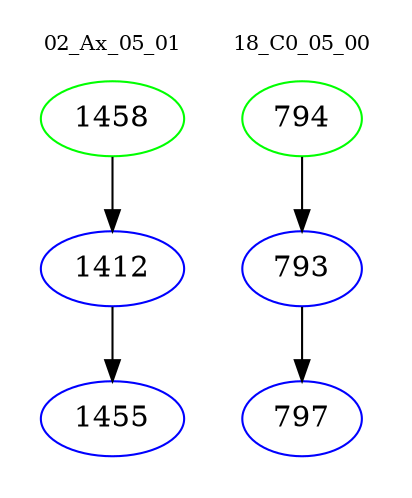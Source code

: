digraph{
subgraph cluster_0 {
color = white
label = "02_Ax_05_01";
fontsize=10;
T0_1458 [label="1458", color="green"]
T0_1458 -> T0_1412 [color="black"]
T0_1412 [label="1412", color="blue"]
T0_1412 -> T0_1455 [color="black"]
T0_1455 [label="1455", color="blue"]
}
subgraph cluster_1 {
color = white
label = "18_C0_05_00";
fontsize=10;
T1_794 [label="794", color="green"]
T1_794 -> T1_793 [color="black"]
T1_793 [label="793", color="blue"]
T1_793 -> T1_797 [color="black"]
T1_797 [label="797", color="blue"]
}
}
